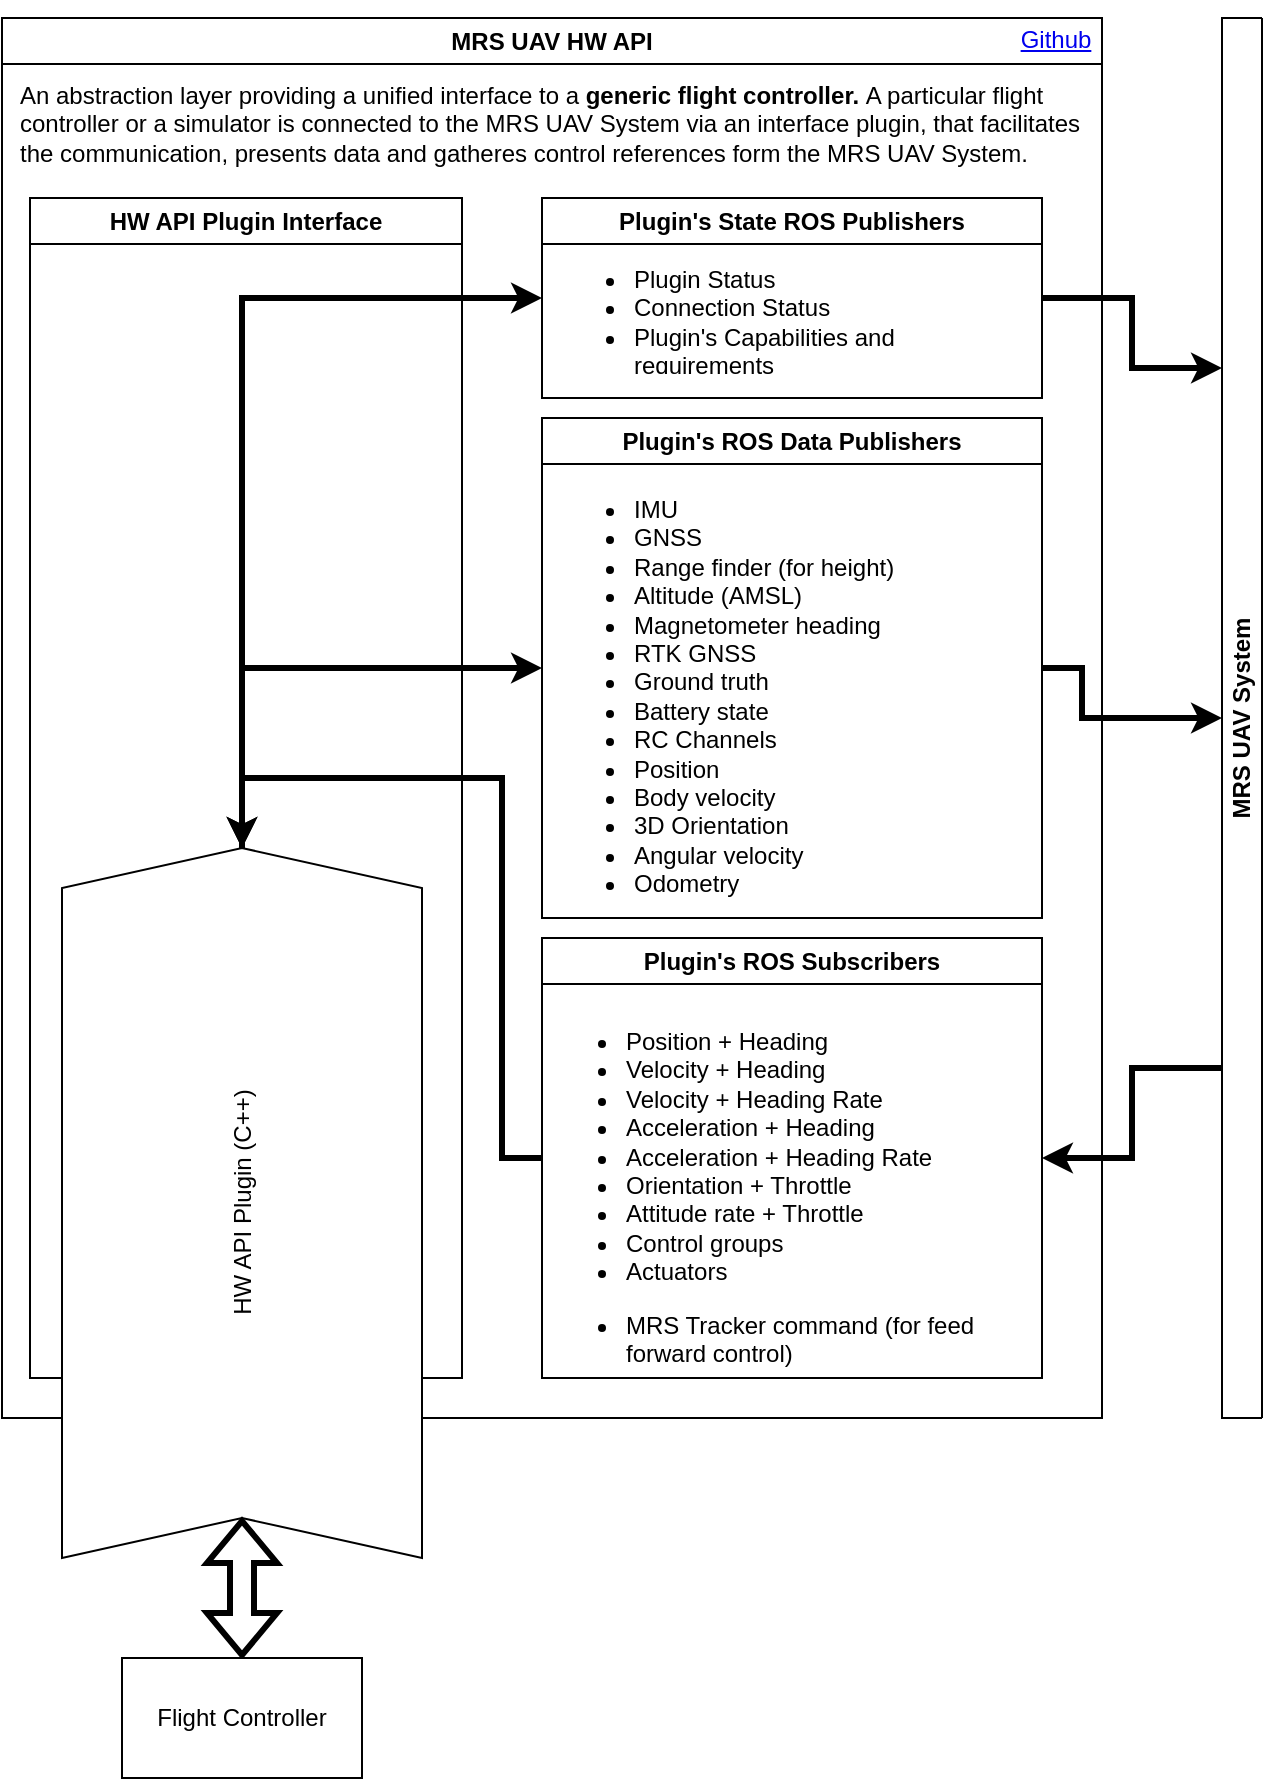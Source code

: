 <mxfile version="22.0.3" type="device">
  <diagram name="Page-1" id="1a2SnUTWAeg05GDIgyPo">
    <mxGraphModel dx="1434" dy="867" grid="1" gridSize="10" guides="1" tooltips="1" connect="1" arrows="1" fold="1" page="1" pageScale="1" pageWidth="850" pageHeight="1100" math="0" shadow="0">
      <root>
        <mxCell id="0" />
        <mxCell id="1" parent="0" />
        <mxCell id="U1AcUGGEV4LpM3dcbxfQ-1" value="MRS UAV HW API" style="swimlane;whiteSpace=wrap;html=1;fillColor=none;glass=0;labelBackgroundColor=default;" parent="1" vertex="1">
          <mxGeometry x="80" y="10" width="550" height="700" as="geometry" />
        </mxCell>
        <mxCell id="U1AcUGGEV4LpM3dcbxfQ-3" value="Plugin&#39;s ROS Data Publishers" style="swimlane;whiteSpace=wrap;html=1;" parent="U1AcUGGEV4LpM3dcbxfQ-1" vertex="1">
          <mxGeometry x="270" y="200" width="250" height="250" as="geometry" />
        </mxCell>
        <mxCell id="U1AcUGGEV4LpM3dcbxfQ-15" value="&lt;ul&gt;&lt;li&gt;&lt;span style=&quot;background-color: initial;&quot;&gt;IMU&lt;/span&gt;&lt;br&gt;&lt;/li&gt;&lt;li&gt;GNSS&lt;/li&gt;&lt;li&gt;Range finder (for height)&lt;/li&gt;&lt;li&gt;Altitude (AMSL)&lt;/li&gt;&lt;li&gt;Magnetometer heading&lt;/li&gt;&lt;li&gt;RTK GNSS&lt;/li&gt;&lt;li&gt;Ground truth&lt;/li&gt;&lt;li&gt;Battery state&lt;/li&gt;&lt;li&gt;RC Channels&lt;/li&gt;&lt;li&gt;Position&lt;/li&gt;&lt;li&gt;Body velocity&lt;/li&gt;&lt;li&gt;3D Orientation&lt;/li&gt;&lt;li&gt;Angular velocity&lt;/li&gt;&lt;li&gt;Odometry&lt;/li&gt;&lt;/ul&gt;" style="text;strokeColor=none;fillColor=none;html=1;whiteSpace=wrap;verticalAlign=top;overflow=hidden;" parent="U1AcUGGEV4LpM3dcbxfQ-3" vertex="1">
          <mxGeometry x="4" y="20" width="210" height="260" as="geometry" />
        </mxCell>
        <mxCell id="U1AcUGGEV4LpM3dcbxfQ-5" value="Plugin&#39;s ROS Subscribers" style="swimlane;whiteSpace=wrap;html=1;" parent="U1AcUGGEV4LpM3dcbxfQ-1" vertex="1">
          <mxGeometry x="270" y="460" width="250" height="220" as="geometry" />
        </mxCell>
        <mxCell id="U1AcUGGEV4LpM3dcbxfQ-16" value="&lt;ul&gt;&lt;li&gt;Position + Heading&lt;/li&gt;&lt;li&gt;Velocity + Heading&lt;/li&gt;&lt;li&gt;Velocity + Heading Rate&lt;/li&gt;&lt;li&gt;Acceleration + Heading&lt;/li&gt;&lt;li&gt;Acceleration + Heading Rate&lt;/li&gt;&lt;li&gt;Orientation + Throttle&lt;/li&gt;&lt;li&gt;Attitude rate + Throttle&lt;/li&gt;&lt;li&gt;Control groups&lt;/li&gt;&lt;li&gt;Actuators&lt;/li&gt;&lt;/ul&gt;&lt;ul&gt;&lt;li&gt;MRS Tracker command (for feed forward control)&lt;/li&gt;&lt;/ul&gt;" style="text;strokeColor=none;fillColor=none;html=1;whiteSpace=wrap;verticalAlign=top;overflow=hidden;" parent="U1AcUGGEV4LpM3dcbxfQ-5" vertex="1">
          <mxGeometry y="26" width="236" height="194" as="geometry" />
        </mxCell>
        <mxCell id="U1AcUGGEV4LpM3dcbxfQ-19" value="Plugin&#39;s State ROS Publishers" style="swimlane;whiteSpace=wrap;html=1;" parent="U1AcUGGEV4LpM3dcbxfQ-1" vertex="1">
          <mxGeometry x="270" y="90" width="250" height="100" as="geometry" />
        </mxCell>
        <mxCell id="U1AcUGGEV4LpM3dcbxfQ-22" value="&lt;ul&gt;&lt;li&gt;Plugin Status&lt;/li&gt;&lt;li&gt;Connection Status&lt;/li&gt;&lt;li&gt;Plugin&#39;s Capabilities and requirements&lt;/li&gt;&lt;/ul&gt;" style="text;strokeColor=none;fillColor=none;html=1;verticalAlign=top;overflow=hidden;whiteSpace=wrap;" parent="U1AcUGGEV4LpM3dcbxfQ-19" vertex="1">
          <mxGeometry x="4" y="15" width="236" height="70" as="geometry" />
        </mxCell>
        <mxCell id="U1AcUGGEV4LpM3dcbxfQ-36" value="HW API Plugin Interface" style="swimlane;whiteSpace=wrap;html=1;gradientColor=none;fillOpacity=100;" parent="U1AcUGGEV4LpM3dcbxfQ-1" vertex="1">
          <mxGeometry x="14" y="90" width="216" height="590" as="geometry" />
        </mxCell>
        <UserObject label="Github" link="https://github.com/ctu-mrs/mrs_uav_hw_api" id="U1AcUGGEV4LpM3dcbxfQ-48">
          <mxCell style="text;html=1;strokeColor=none;fillColor=none;whiteSpace=wrap;align=center;verticalAlign=middle;fontColor=#0000EE;fontStyle=4;" parent="U1AcUGGEV4LpM3dcbxfQ-1" vertex="1">
            <mxGeometry x="497" y="-9" width="60" height="40" as="geometry" />
          </mxCell>
        </UserObject>
        <mxCell id="U1AcUGGEV4LpM3dcbxfQ-49" value="&lt;div style=&quot;text-align: left;&quot;&gt;&lt;span style=&quot;background-color: initial;&quot;&gt;An abstraction layer providing a unified interface to a &lt;/span&gt;&lt;b style=&quot;background-color: initial;&quot;&gt;generic flight controller. &lt;/b&gt;&lt;span style=&quot;background-color: initial;&quot;&gt;A particular flight controller or a simulator is connected to the MRS UAV System via an interface plugin, that facilitates the communication, presents data and gatheres control references form the MRS UAV System.&lt;/span&gt;&lt;/div&gt;" style="text;html=1;strokeColor=none;fillColor=none;align=center;verticalAlign=middle;whiteSpace=wrap;rounded=0;" parent="U1AcUGGEV4LpM3dcbxfQ-1" vertex="1">
          <mxGeometry x="8" y="28" width="550" height="49" as="geometry" />
        </mxCell>
        <mxCell id="U1AcUGGEV4LpM3dcbxfQ-53" style="edgeStyle=orthogonalEdgeStyle;shape=connector;rounded=0;orthogonalLoop=1;jettySize=auto;html=1;exitX=0;exitY=0.75;exitDx=0;exitDy=0;entryX=1;entryY=0.5;entryDx=0;entryDy=0;labelBackgroundColor=default;strokeColor=default;strokeWidth=3;align=center;verticalAlign=middle;fontFamily=Helvetica;fontSize=11;fontColor=default;startArrow=none;startFill=0;endArrow=classic;" parent="1" source="U1AcUGGEV4LpM3dcbxfQ-12" target="U1AcUGGEV4LpM3dcbxfQ-5" edge="1">
          <mxGeometry relative="1" as="geometry" />
        </mxCell>
        <mxCell id="U1AcUGGEV4LpM3dcbxfQ-12" value="MRS UAV System" style="swimlane;horizontal=0;whiteSpace=wrap;html=1;" parent="1" vertex="1">
          <mxGeometry x="690" y="10" width="20" height="700" as="geometry" />
        </mxCell>
        <mxCell id="U1AcUGGEV4LpM3dcbxfQ-34" style="edgeStyle=orthogonalEdgeStyle;rounded=0;orthogonalLoop=1;jettySize=auto;html=1;exitX=1;exitY=0.5;exitDx=0;exitDy=0;entryX=0;entryY=0.5;entryDx=0;entryDy=0;strokeWidth=3;" parent="1" source="U1AcUGGEV4LpM3dcbxfQ-3" target="U1AcUGGEV4LpM3dcbxfQ-12" edge="1">
          <mxGeometry relative="1" as="geometry">
            <Array as="points">
              <mxPoint x="620" y="335" />
              <mxPoint x="620" y="360" />
            </Array>
          </mxGeometry>
        </mxCell>
        <mxCell id="U1AcUGGEV4LpM3dcbxfQ-38" value="HW API Plugin (C++)" style="shape=step;perimeter=stepPerimeter;whiteSpace=wrap;html=1;fixedSize=1;rotation=-90;flipV=0;verticalAlign=middle;" parent="1" vertex="1">
          <mxGeometry x="22.5" y="512.5" width="355" height="180" as="geometry" />
        </mxCell>
        <mxCell id="U1AcUGGEV4LpM3dcbxfQ-40" style="edgeStyle=orthogonalEdgeStyle;rounded=0;orthogonalLoop=1;jettySize=auto;html=1;exitX=0;exitY=0.5;exitDx=0;exitDy=0;entryX=1;entryY=0.5;entryDx=0;entryDy=0;startArrow=classic;startFill=1;strokeWidth=3;" parent="1" source="U1AcUGGEV4LpM3dcbxfQ-19" target="U1AcUGGEV4LpM3dcbxfQ-38" edge="1">
          <mxGeometry relative="1" as="geometry" />
        </mxCell>
        <mxCell id="U1AcUGGEV4LpM3dcbxfQ-41" style="edgeStyle=orthogonalEdgeStyle;rounded=0;orthogonalLoop=1;jettySize=auto;html=1;exitX=0;exitY=0.5;exitDx=0;exitDy=0;entryX=1;entryY=0.5;entryDx=0;entryDy=0;startArrow=classic;startFill=1;strokeWidth=3;" parent="1" source="U1AcUGGEV4LpM3dcbxfQ-3" target="U1AcUGGEV4LpM3dcbxfQ-38" edge="1">
          <mxGeometry relative="1" as="geometry" />
        </mxCell>
        <mxCell id="U1AcUGGEV4LpM3dcbxfQ-42" style="edgeStyle=orthogonalEdgeStyle;rounded=0;orthogonalLoop=1;jettySize=auto;html=1;exitX=0;exitY=0.5;exitDx=0;exitDy=0;entryX=1;entryY=0.5;entryDx=0;entryDy=0;startArrow=none;startFill=0;strokeWidth=3;endArrow=none;endFill=0;" parent="1" source="U1AcUGGEV4LpM3dcbxfQ-5" target="U1AcUGGEV4LpM3dcbxfQ-38" edge="1">
          <mxGeometry relative="1" as="geometry">
            <Array as="points">
              <mxPoint x="330" y="580" />
              <mxPoint x="330" y="390" />
              <mxPoint x="200" y="390" />
            </Array>
          </mxGeometry>
        </mxCell>
        <mxCell id="U1AcUGGEV4LpM3dcbxfQ-45" value="" style="shape=flexArrow;endArrow=classic;startArrow=classic;html=1;rounded=0;entryX=0;entryY=0.5;entryDx=0;entryDy=0;exitX=0.5;exitY=0;exitDx=0;exitDy=0;strokeWidth=3;" parent="1" source="U1AcUGGEV4LpM3dcbxfQ-46" target="U1AcUGGEV4LpM3dcbxfQ-38" edge="1">
          <mxGeometry width="100" height="100" relative="1" as="geometry">
            <mxPoint x="200" y="910" as="sourcePoint" />
            <mxPoint x="195.301" y="810.001" as="targetPoint" />
          </mxGeometry>
        </mxCell>
        <mxCell id="U1AcUGGEV4LpM3dcbxfQ-46" value="Flight Controller" style="rounded=0;whiteSpace=wrap;html=1;" parent="1" vertex="1">
          <mxGeometry x="140" y="830" width="120" height="60" as="geometry" />
        </mxCell>
        <mxCell id="U1AcUGGEV4LpM3dcbxfQ-50" style="edgeStyle=orthogonalEdgeStyle;rounded=0;orthogonalLoop=1;jettySize=auto;html=1;exitX=0.5;exitY=1;exitDx=0;exitDy=0;" parent="1" source="U1AcUGGEV4LpM3dcbxfQ-12" target="U1AcUGGEV4LpM3dcbxfQ-12" edge="1">
          <mxGeometry relative="1" as="geometry" />
        </mxCell>
        <mxCell id="U1AcUGGEV4LpM3dcbxfQ-52" style="edgeStyle=orthogonalEdgeStyle;shape=connector;rounded=0;orthogonalLoop=1;jettySize=auto;html=1;exitX=1;exitY=0.5;exitDx=0;exitDy=0;entryX=0;entryY=0.25;entryDx=0;entryDy=0;labelBackgroundColor=default;strokeColor=default;strokeWidth=3;align=center;verticalAlign=middle;fontFamily=Helvetica;fontSize=11;fontColor=default;startArrow=none;startFill=0;endArrow=classic;" parent="1" source="U1AcUGGEV4LpM3dcbxfQ-19" target="U1AcUGGEV4LpM3dcbxfQ-12" edge="1">
          <mxGeometry relative="1" as="geometry" />
        </mxCell>
      </root>
    </mxGraphModel>
  </diagram>
</mxfile>
